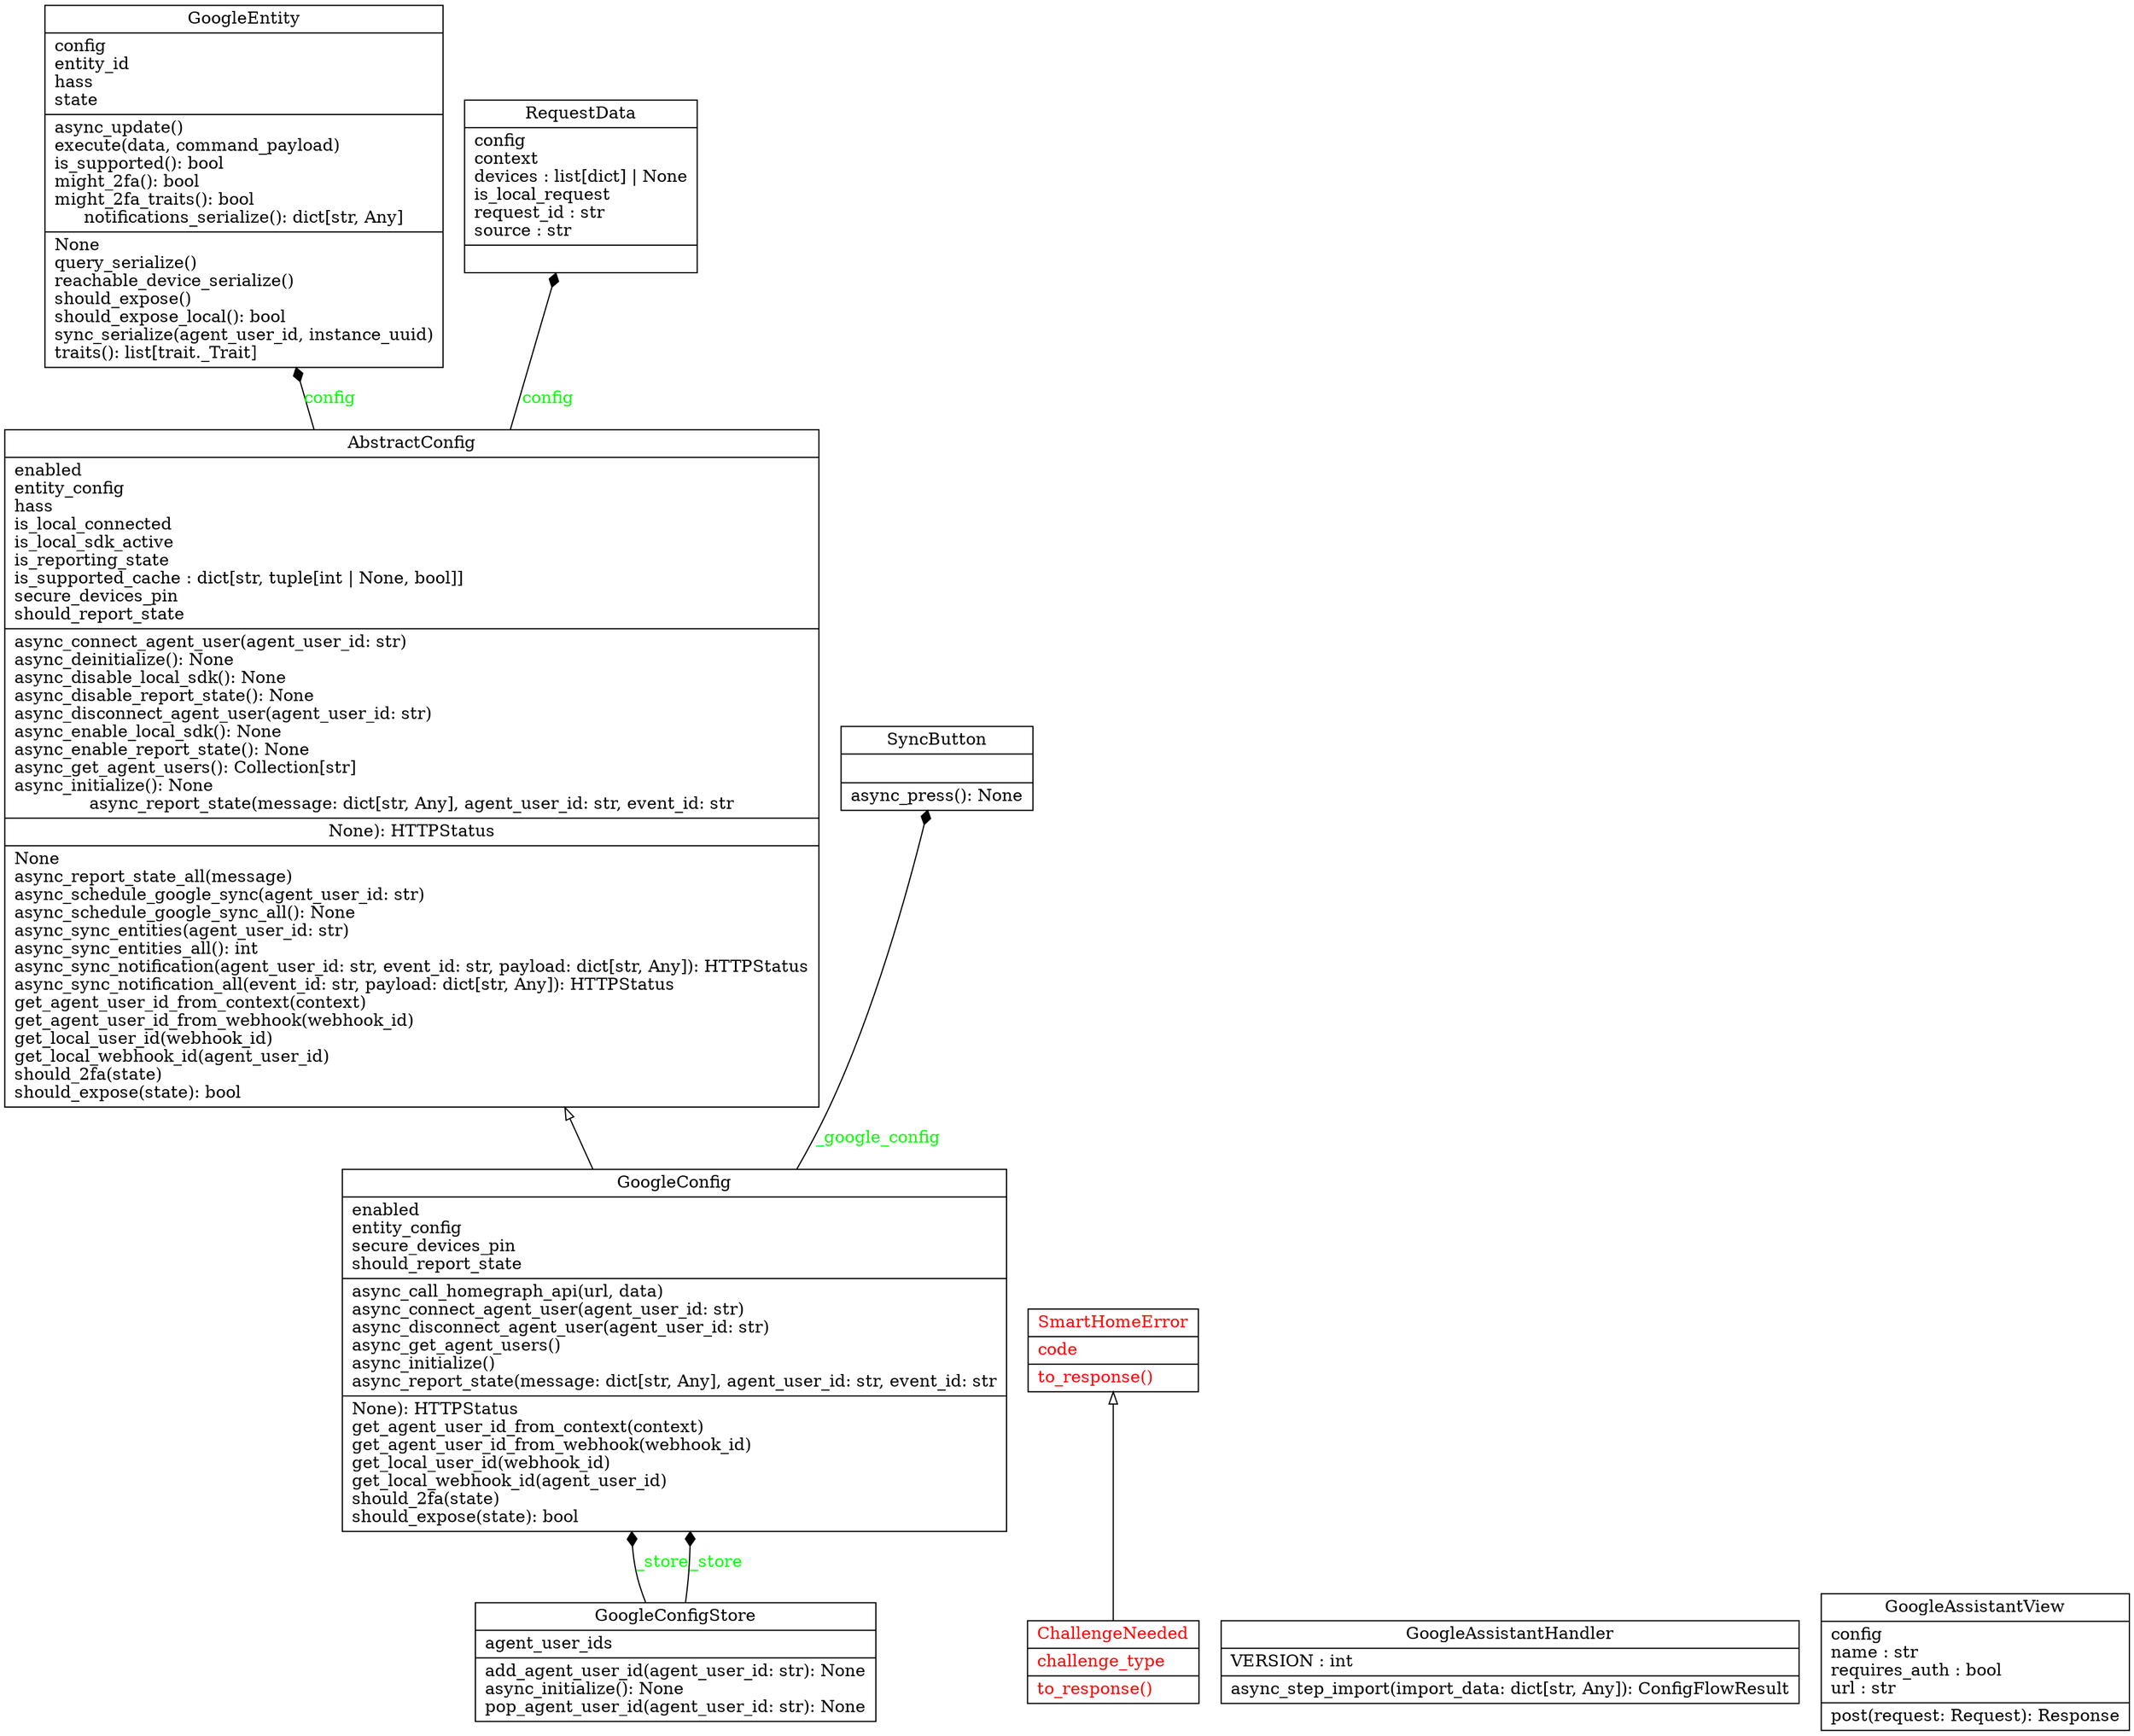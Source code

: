 digraph "classes_GApyreverse" {
rankdir=BT
charset="utf-8"
"homeassistant.components.google_assistant.helpers.AbstractConfig" [color="black", fontcolor="black", label="{AbstractConfig|enabled\lentity_config\lhass\lis_local_connected\lis_local_sdk_active\lis_reporting_state\lis_supported_cache : dict[str, tuple[int \| None, bool]]\lsecure_devices_pin\lshould_report_state\l|async_connect_agent_user(agent_user_id: str)\lasync_deinitialize(): None\lasync_disable_local_sdk(): None\lasync_disable_report_state(): None\lasync_disconnect_agent_user(agent_user_id: str)\lasync_enable_local_sdk(): None\lasync_enable_report_state(): None\lasync_get_agent_users(): Collection[str]\lasync_initialize(): None\lasync_report_state(message: dict[str, Any], agent_user_id: str, event_id: str | None): HTTPStatus | None\lasync_report_state_all(message)\lasync_schedule_google_sync(agent_user_id: str)\lasync_schedule_google_sync_all(): None\lasync_sync_entities(agent_user_id: str)\lasync_sync_entities_all(): int\lasync_sync_notification(agent_user_id: str, event_id: str, payload: dict[str, Any]): HTTPStatus\lasync_sync_notification_all(event_id: str, payload: dict[str, Any]): HTTPStatus\lget_agent_user_id_from_context(context)\lget_agent_user_id_from_webhook(webhook_id)\lget_local_user_id(webhook_id)\lget_local_webhook_id(agent_user_id)\lshould_2fa(state)\lshould_expose(state): bool\l}", shape="record", style="solid"];
"homeassistant.components.google_assistant.error.ChallengeNeeded" [color="black", fontcolor="red", label="{ChallengeNeeded|challenge_type\l|to_response()\l}", shape="record", style="solid"];
"homeassistant.components.google_assistant.config_flow.GoogleAssistantHandler" [color="black", fontcolor="black", label="{GoogleAssistantHandler|VERSION : int\l|async_step_import(import_data: dict[str, Any]): ConfigFlowResult\l}", shape="record", style="solid"];
"homeassistant.components.google_assistant.http.GoogleAssistantView" [color="black", fontcolor="black", label="{GoogleAssistantView|config\lname : str\lrequires_auth : bool\lurl : str\l|post(request: Request): Response\l}", shape="record", style="solid"];
"homeassistant.components.google_assistant.http.GoogleConfig" [color="black", fontcolor="black", label="{GoogleConfig|enabled\lentity_config\lsecure_devices_pin\lshould_report_state\l|async_call_homegraph_api(url, data)\lasync_connect_agent_user(agent_user_id: str)\lasync_disconnect_agent_user(agent_user_id: str)\lasync_get_agent_users()\lasync_initialize()\lasync_report_state(message: dict[str, Any], agent_user_id: str, event_id: str | None): HTTPStatus\lget_agent_user_id_from_context(context)\lget_agent_user_id_from_webhook(webhook_id)\lget_local_user_id(webhook_id)\lget_local_webhook_id(agent_user_id)\lshould_2fa(state)\lshould_expose(state): bool\l}", shape="record", style="solid"];
"homeassistant.components.google_assistant.http.GoogleConfigStore" [color="black", fontcolor="black", label="{GoogleConfigStore|agent_user_ids\l|add_agent_user_id(agent_user_id: str): None\lasync_initialize(): None\lpop_agent_user_id(agent_user_id: str): None\l}", shape="record", style="solid"];
"homeassistant.components.google_assistant.helpers.GoogleEntity" [color="black", fontcolor="black", label="{GoogleEntity|config\lentity_id\lhass\lstate\l|async_update()\lexecute(data, command_payload)\lis_supported(): bool\lmight_2fa(): bool\lmight_2fa_traits(): bool\lnotifications_serialize(): dict[str, Any] | None\lquery_serialize()\lreachable_device_serialize()\lshould_expose()\lshould_expose_local(): bool\lsync_serialize(agent_user_id, instance_uuid)\ltraits(): list[trait._Trait]\l}", shape="record", style="solid"];
"homeassistant.components.google_assistant.helpers.RequestData" [color="black", fontcolor="black", label="{RequestData|config\lcontext\ldevices : list[dict] \| None\lis_local_request\lrequest_id : str\lsource : str\l|}", shape="record", style="solid"];
"homeassistant.components.google_assistant.error.SmartHomeError" [color="black", fontcolor="red", label="{SmartHomeError|code\l|to_response()\l}", shape="record", style="solid"];
"homeassistant.components.google_assistant.button.SyncButton" [color="black", fontcolor="black", label="{SyncButton|\l|async_press(): None\l}", shape="record", style="solid"];
"homeassistant.components.google_assistant.error.ChallengeNeeded" -> "homeassistant.components.google_assistant.error.SmartHomeError" [arrowhead="empty", arrowtail="none"];
"homeassistant.components.google_assistant.http.GoogleConfig" -> "homeassistant.components.google_assistant.helpers.AbstractConfig" [arrowhead="empty", arrowtail="none"];
"homeassistant.components.google_assistant.helpers.AbstractConfig" -> "homeassistant.components.google_assistant.helpers.GoogleEntity" [arrowhead="diamond", arrowtail="none", fontcolor="green", label="config", style="solid"];
"homeassistant.components.google_assistant.helpers.AbstractConfig" -> "homeassistant.components.google_assistant.helpers.RequestData" [arrowhead="diamond", arrowtail="none", fontcolor="green", label="config", style="solid"];
"homeassistant.components.google_assistant.http.GoogleConfig" -> "homeassistant.components.google_assistant.button.SyncButton" [arrowhead="diamond", arrowtail="none", fontcolor="green", label="_google_config", style="solid"];
"homeassistant.components.google_assistant.http.GoogleConfigStore" -> "homeassistant.components.google_assistant.http.GoogleConfig" [arrowhead="diamond", arrowtail="none", fontcolor="green", label="_store", style="solid"];
"homeassistant.components.google_assistant.http.GoogleConfigStore" -> "homeassistant.components.google_assistant.http.GoogleConfig" [arrowhead="diamond", arrowtail="none", fontcolor="green", label="_store", style="solid"];
}
